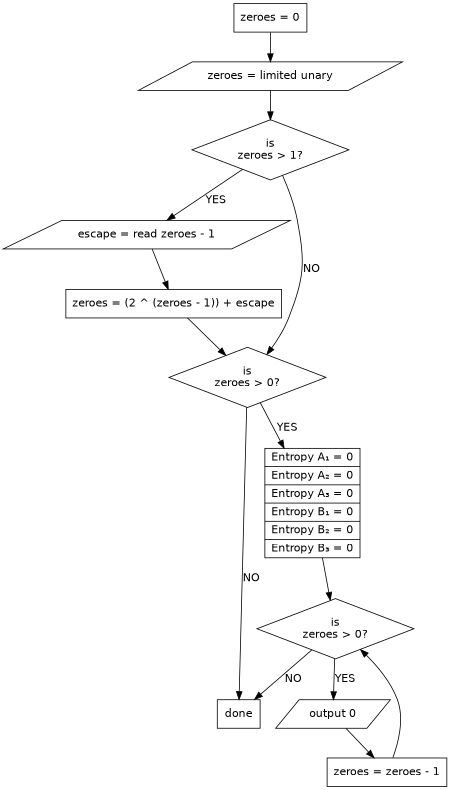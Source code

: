 digraph wavpack_zeroes {
  node [fontname="DejaVuSans"];
  edge [fontname="DejaVuSans"];
  size = "3,9";
  margin ="0";

  init [shape=record,label="{zeroes = 0}"];
  done [shape=record,label="{done}"];

  read_t1 [shape=parallelogram,label="zeroes = limited unary"];
  test_t [shape=diamond,label="is\nzeroes > 1?"];
  read_escape [shape=parallelogram,label="escape = read zeroes - 1"];
  update_t [shape=box,label="zeroes = (2 ^ (zeroes - 1)) + escape"];
  test_zeroes [shape=diamond,label="is\nzeroes > 0?"];
  update_entropy [shape=record,label="{Entropy A₁ = 0|Entropy A₂ = 0|Entropy A₃ = 0|Entropy B₁ = 0|Entropy B₂ = 0|Entropy B₃ = 0}"];
  loop_test [shape=diamond,label="is\nzeroes > 0?"];
  output_zero [shape=parallelogram,label="output 0"];
  decrement_zeroes [shape=box,label="zeroes = zeroes - 1"];

  init -> read_t1;
  read_t1 -> test_t;
  test_t -> read_escape [label="YES"];
  read_escape -> update_t -> test_zeroes;
  test_t -> test_zeroes [label="NO"];
  test_zeroes -> done [label="NO"];
  test_zeroes -> update_entropy [label="YES"];
  update_entropy -> loop_test;
  loop_test -> output_zero [label="YES"];
  loop_test -> done [label="NO"];
  output_zero -> decrement_zeroes -> loop_test;
}